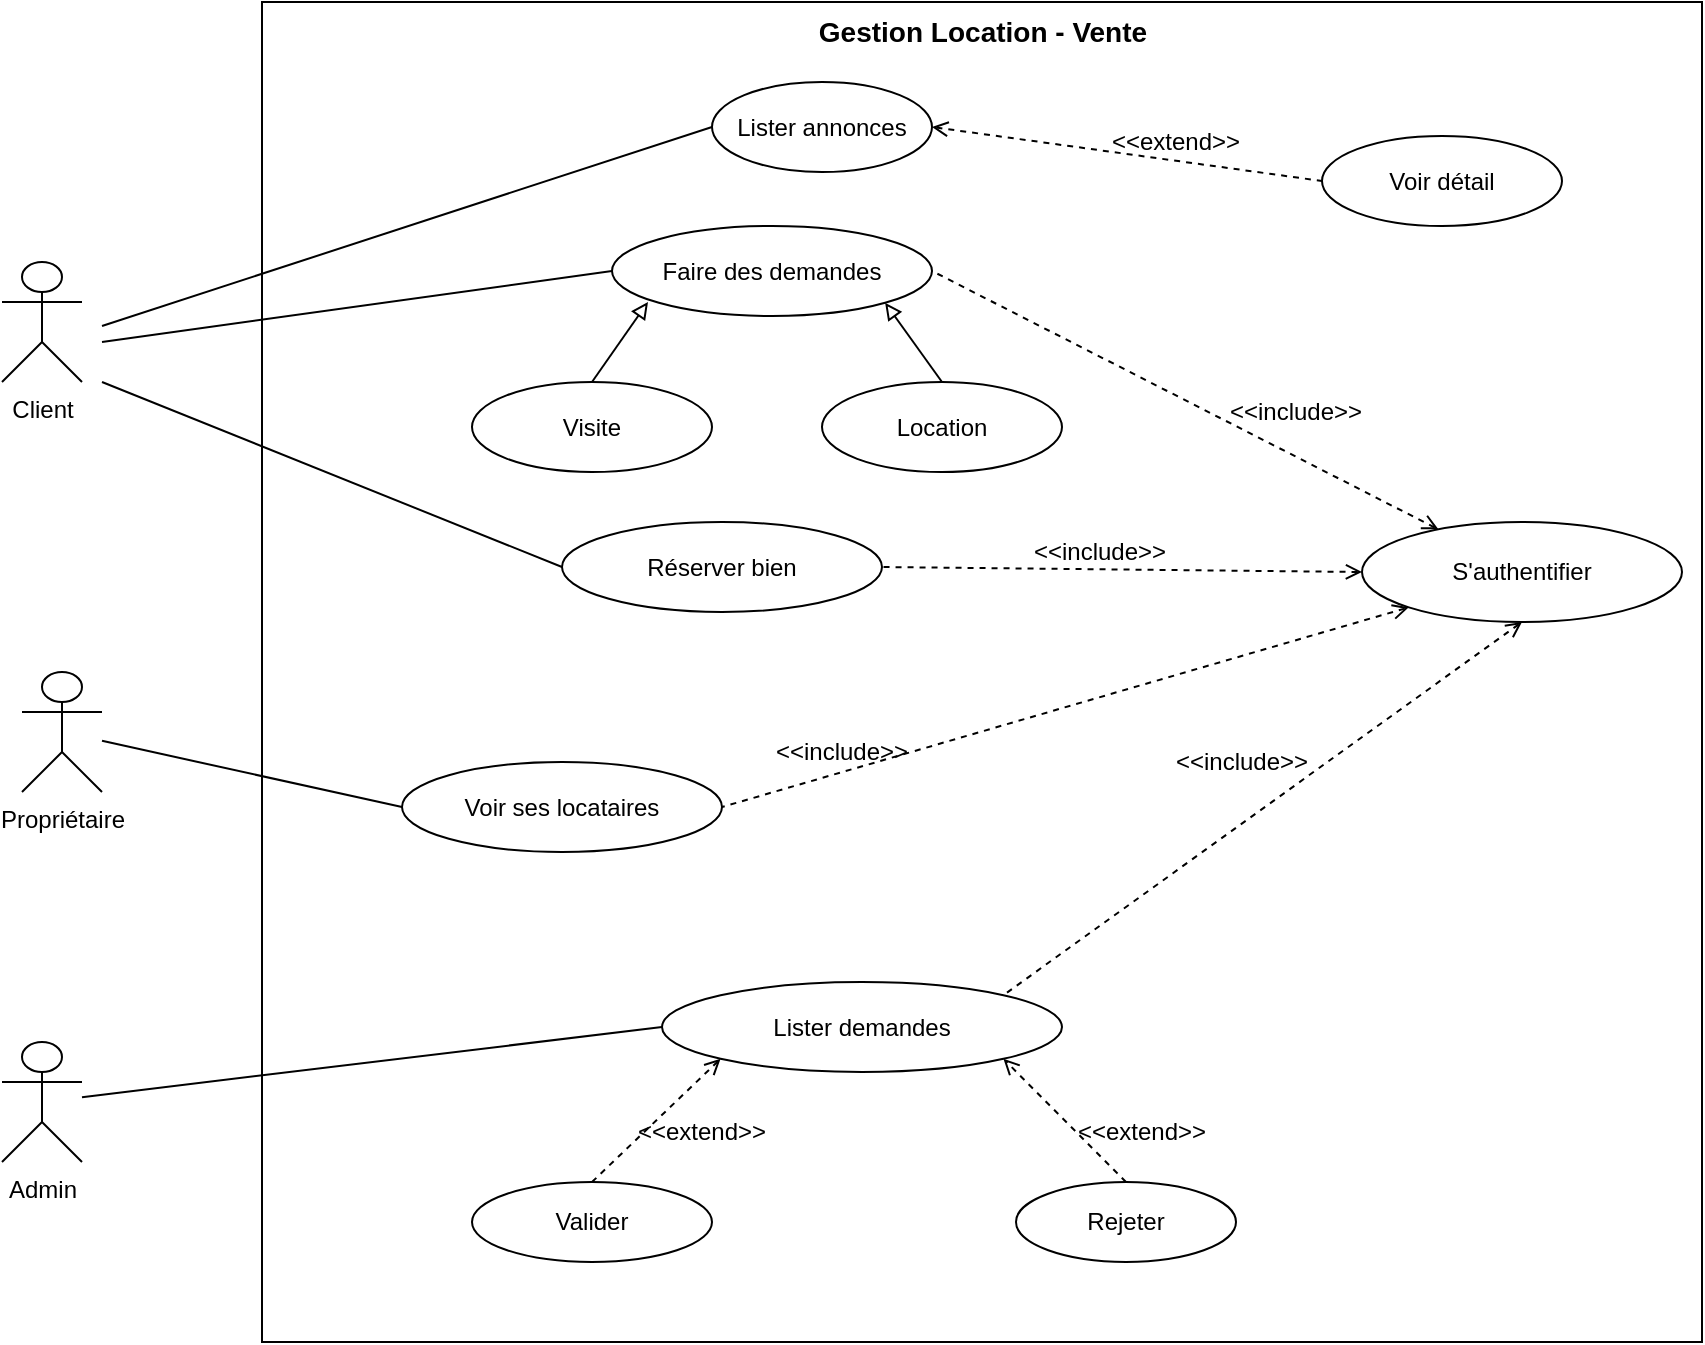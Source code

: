 <mxfile version="24.8.6">
  <diagram name="Page-1" id="78lshC_IssJUbFeah_vc">
    <mxGraphModel dx="1114" dy="560" grid="1" gridSize="10" guides="1" tooltips="1" connect="1" arrows="1" fold="1" page="1" pageScale="1" pageWidth="827" pageHeight="1169" math="0" shadow="0">
      <root>
        <mxCell id="0" />
        <mxCell id="1" parent="0" />
        <mxCell id="cy-SKHpkx-X2_2HsQYgQ-2" value="&lt;font style=&quot;vertical-align: inherit;&quot;&gt;&lt;font style=&quot;vertical-align: inherit;&quot;&gt;Client&lt;/font&gt;&lt;/font&gt;" style="shape=umlActor;verticalLabelPosition=bottom;verticalAlign=top;html=1;outlineConnect=0;" vertex="1" parent="1">
          <mxGeometry x="210" y="380" width="40" height="60" as="geometry" />
        </mxCell>
        <mxCell id="cy-SKHpkx-X2_2HsQYgQ-3" value="" style="rounded=0;whiteSpace=wrap;html=1;" vertex="1" parent="1">
          <mxGeometry x="340" y="250" width="720" height="670" as="geometry" />
        </mxCell>
        <mxCell id="cy-SKHpkx-X2_2HsQYgQ-4" value="&lt;font style=&quot;vertical-align: inherit; font-size: 14px;&quot;&gt;&lt;font style=&quot;vertical-align: inherit; font-size: 14px;&quot;&gt;&lt;font style=&quot;vertical-align: inherit;&quot;&gt;&lt;font style=&quot;vertical-align: inherit;&quot;&gt;&lt;font style=&quot;vertical-align: inherit;&quot;&gt;&lt;font style=&quot;vertical-align: inherit;&quot;&gt;Gestion Location - Vente&lt;/font&gt;&lt;/font&gt;&lt;/font&gt;&lt;/font&gt;&lt;/font&gt;&lt;/font&gt;" style="text;html=1;align=center;verticalAlign=middle;whiteSpace=wrap;rounded=0;fontStyle=1;fontSize=14;" vertex="1" parent="1">
          <mxGeometry x="610.63" y="250" width="178.75" height="30" as="geometry" />
        </mxCell>
        <mxCell id="cy-SKHpkx-X2_2HsQYgQ-5" value="Faire des demandes" style="ellipse;whiteSpace=wrap;html=1;" vertex="1" parent="1">
          <mxGeometry x="515" y="362" width="160" height="45" as="geometry" />
        </mxCell>
        <mxCell id="cy-SKHpkx-X2_2HsQYgQ-7" value="&lt;font style=&quot;vertical-align: inherit;&quot;&gt;&lt;font style=&quot;vertical-align: inherit;&quot;&gt;&lt;font style=&quot;vertical-align: inherit;&quot;&gt;&lt;font style=&quot;vertical-align: inherit;&quot;&gt;&lt;font style=&quot;vertical-align: inherit;&quot;&gt;&lt;font style=&quot;vertical-align: inherit;&quot;&gt;&lt;font style=&quot;vertical-align: inherit;&quot;&gt;&lt;font style=&quot;vertical-align: inherit;&quot;&gt;Voir détail&lt;/font&gt;&lt;/font&gt;&lt;/font&gt;&lt;/font&gt;&lt;/font&gt;&lt;/font&gt;&lt;/font&gt;&lt;/font&gt;" style="ellipse;whiteSpace=wrap;html=1;" vertex="1" parent="1">
          <mxGeometry x="870" y="317" width="120" height="45" as="geometry" />
        </mxCell>
        <mxCell id="cy-SKHpkx-X2_2HsQYgQ-8" value="&lt;font style=&quot;vertical-align: inherit;&quot;&gt;&lt;font style=&quot;vertical-align: inherit;&quot;&gt;&lt;font style=&quot;vertical-align: inherit;&quot;&gt;&lt;font style=&quot;vertical-align: inherit;&quot;&gt;&lt;font style=&quot;vertical-align: inherit;&quot;&gt;&lt;font style=&quot;vertical-align: inherit;&quot;&gt;&lt;font style=&quot;vertical-align: inherit;&quot;&gt;&lt;font style=&quot;vertical-align: inherit;&quot;&gt;Lister annonces&lt;/font&gt;&lt;/font&gt;&lt;/font&gt;&lt;/font&gt;&lt;/font&gt;&lt;/font&gt;&lt;/font&gt;&lt;/font&gt;" style="ellipse;whiteSpace=wrap;html=1;" vertex="1" parent="1">
          <mxGeometry x="565" y="290" width="110" height="45" as="geometry" />
        </mxCell>
        <mxCell id="cy-SKHpkx-X2_2HsQYgQ-9" value="&lt;font style=&quot;vertical-align: inherit;&quot;&gt;&lt;font style=&quot;vertical-align: inherit;&quot;&gt;&lt;font style=&quot;vertical-align: inherit;&quot;&gt;&lt;font style=&quot;vertical-align: inherit;&quot;&gt;&lt;font style=&quot;vertical-align: inherit;&quot;&gt;&lt;font style=&quot;vertical-align: inherit;&quot;&gt;&lt;font style=&quot;vertical-align: inherit;&quot;&gt;&lt;font style=&quot;vertical-align: inherit;&quot;&gt;S&#39;authentifier&lt;/font&gt;&lt;/font&gt;&lt;/font&gt;&lt;/font&gt;&lt;/font&gt;&lt;/font&gt;&lt;/font&gt;&lt;/font&gt;" style="ellipse;whiteSpace=wrap;html=1;" vertex="1" parent="1">
          <mxGeometry x="890" y="510" width="160" height="50" as="geometry" />
        </mxCell>
        <mxCell id="cy-SKHpkx-X2_2HsQYgQ-10" value="&lt;font style=&quot;vertical-align: inherit;&quot;&gt;&lt;font style=&quot;vertical-align: inherit;&quot;&gt;&lt;font style=&quot;vertical-align: inherit;&quot;&gt;&lt;font style=&quot;vertical-align: inherit;&quot;&gt;&lt;font style=&quot;vertical-align: inherit;&quot;&gt;&lt;font style=&quot;vertical-align: inherit;&quot;&gt;&lt;font style=&quot;vertical-align: inherit;&quot;&gt;&lt;font style=&quot;vertical-align: inherit;&quot;&gt;Lister demandes&lt;/font&gt;&lt;/font&gt;&lt;/font&gt;&lt;/font&gt;&lt;/font&gt;&lt;/font&gt;&lt;/font&gt;&lt;/font&gt;" style="ellipse;whiteSpace=wrap;html=1;" vertex="1" parent="1">
          <mxGeometry x="540" y="740" width="200" height="45" as="geometry" />
        </mxCell>
        <mxCell id="cy-SKHpkx-X2_2HsQYgQ-14" style="rounded=0;orthogonalLoop=1;jettySize=auto;html=1;exitX=0.5;exitY=0;exitDx=0;exitDy=0;endArrow=open;endFill=0;entryX=1;entryY=1;entryDx=0;entryDy=0;startArrow=none;startFill=0;dashed=1;" edge="1" parent="1" source="cy-SKHpkx-X2_2HsQYgQ-15" target="cy-SKHpkx-X2_2HsQYgQ-10">
          <mxGeometry relative="1" as="geometry">
            <mxPoint x="660" y="750" as="targetPoint" />
          </mxGeometry>
        </mxCell>
        <mxCell id="cy-SKHpkx-X2_2HsQYgQ-15" value="&lt;font style=&quot;vertical-align: inherit;&quot;&gt;&lt;font style=&quot;vertical-align: inherit;&quot;&gt;&lt;font style=&quot;vertical-align: inherit;&quot;&gt;&lt;font style=&quot;vertical-align: inherit;&quot;&gt;&lt;font style=&quot;vertical-align: inherit;&quot;&gt;&lt;font style=&quot;vertical-align: inherit;&quot;&gt;&lt;font style=&quot;vertical-align: inherit;&quot;&gt;&lt;font style=&quot;vertical-align: inherit;&quot;&gt;Rejeter&lt;/font&gt;&lt;/font&gt;&lt;/font&gt;&lt;/font&gt;&lt;/font&gt;&lt;/font&gt;&lt;/font&gt;&lt;/font&gt;" style="ellipse;whiteSpace=wrap;html=1;" vertex="1" parent="1">
          <mxGeometry x="717" y="840" width="110" height="40" as="geometry" />
        </mxCell>
        <mxCell id="cy-SKHpkx-X2_2HsQYgQ-16" style="rounded=0;orthogonalLoop=1;jettySize=auto;html=1;entryX=0;entryY=1;entryDx=0;entryDy=0;endArrow=open;endFill=0;exitX=0.5;exitY=0;exitDx=0;exitDy=0;dashed=1;startArrow=none;startFill=0;" edge="1" parent="1" source="cy-SKHpkx-X2_2HsQYgQ-17" target="cy-SKHpkx-X2_2HsQYgQ-10">
          <mxGeometry relative="1" as="geometry" />
        </mxCell>
        <mxCell id="cy-SKHpkx-X2_2HsQYgQ-17" value="&lt;font style=&quot;vertical-align: inherit;&quot;&gt;&lt;font style=&quot;vertical-align: inherit;&quot;&gt;&lt;font style=&quot;vertical-align: inherit;&quot;&gt;&lt;font style=&quot;vertical-align: inherit;&quot;&gt;&lt;font style=&quot;vertical-align: inherit;&quot;&gt;&lt;font style=&quot;vertical-align: inherit;&quot;&gt;&lt;font style=&quot;vertical-align: inherit;&quot;&gt;&lt;font style=&quot;vertical-align: inherit;&quot;&gt;Valider&lt;/font&gt;&lt;/font&gt;&lt;/font&gt;&lt;/font&gt;&lt;/font&gt;&lt;/font&gt;&lt;/font&gt;&lt;/font&gt;" style="ellipse;whiteSpace=wrap;html=1;" vertex="1" parent="1">
          <mxGeometry x="445" y="840" width="120" height="40" as="geometry" />
        </mxCell>
        <mxCell id="cy-SKHpkx-X2_2HsQYgQ-23" value="" style="endArrow=none;html=1;rounded=0;exitX=1;exitY=0.5;exitDx=0;exitDy=0;entryX=0;entryY=0.5;entryDx=0;entryDy=0;dashed=1;startArrow=open;startFill=0;" edge="1" parent="1" source="cy-SKHpkx-X2_2HsQYgQ-8" target="cy-SKHpkx-X2_2HsQYgQ-7">
          <mxGeometry width="50" height="50" relative="1" as="geometry">
            <mxPoint x="680" y="379" as="sourcePoint" />
            <mxPoint x="726" y="343" as="targetPoint" />
          </mxGeometry>
        </mxCell>
        <mxCell id="cy-SKHpkx-X2_2HsQYgQ-24" value="&amp;lt;&amp;lt;extend&amp;gt;&amp;gt;" style="text;html=1;align=center;verticalAlign=middle;whiteSpace=wrap;rounded=0;" vertex="1" parent="1">
          <mxGeometry x="767" y="305" width="60" height="30" as="geometry" />
        </mxCell>
        <mxCell id="cy-SKHpkx-X2_2HsQYgQ-26" value="" style="endArrow=none;html=1;rounded=0;dashed=1;startArrow=open;startFill=0;entryX=1;entryY=0.5;entryDx=0;entryDy=0;" edge="1" parent="1" source="cy-SKHpkx-X2_2HsQYgQ-9" target="cy-SKHpkx-X2_2HsQYgQ-5">
          <mxGeometry width="50" height="50" relative="1" as="geometry">
            <mxPoint x="510" y="440" as="sourcePoint" />
            <mxPoint x="650" y="409" as="targetPoint" />
          </mxGeometry>
        </mxCell>
        <mxCell id="cy-SKHpkx-X2_2HsQYgQ-28" value="&amp;lt;&amp;lt;include&lt;span style=&quot;background-color: initial;&quot;&gt;&amp;gt;&amp;gt;&lt;/span&gt;" style="text;html=1;align=center;verticalAlign=middle;whiteSpace=wrap;rounded=0;" vertex="1" parent="1">
          <mxGeometry x="827" y="440" width="60" height="30" as="geometry" />
        </mxCell>
        <mxCell id="cy-SKHpkx-X2_2HsQYgQ-29" value="" style="endArrow=none;html=1;rounded=0;dashed=1;startArrow=open;startFill=0;entryX=1;entryY=0.5;entryDx=0;entryDy=0;exitX=0;exitY=1;exitDx=0;exitDy=0;" edge="1" parent="1" source="cy-SKHpkx-X2_2HsQYgQ-9" target="cy-SKHpkx-X2_2HsQYgQ-45">
          <mxGeometry width="50" height="50" relative="1" as="geometry">
            <mxPoint x="866.931" y="529.998" as="sourcePoint" />
            <mxPoint x="675.001" y="669.09" as="targetPoint" />
          </mxGeometry>
        </mxCell>
        <mxCell id="cy-SKHpkx-X2_2HsQYgQ-30" value="&amp;lt;&amp;lt;include&lt;span style=&quot;background-color: initial;&quot;&gt;&amp;gt;&amp;gt;&lt;/span&gt;" style="text;html=1;align=center;verticalAlign=middle;whiteSpace=wrap;rounded=0;" vertex="1" parent="1">
          <mxGeometry x="600" y="610" width="60" height="30" as="geometry" />
        </mxCell>
        <mxCell id="cy-SKHpkx-X2_2HsQYgQ-39" value="&lt;font style=&quot;vertical-align: inherit;&quot;&gt;&lt;font style=&quot;vertical-align: inherit;&quot;&gt;Propriétaire&lt;/font&gt;&lt;/font&gt;" style="shape=umlActor;verticalLabelPosition=bottom;verticalAlign=top;html=1;outlineConnect=0;" vertex="1" parent="1">
          <mxGeometry x="220" y="585" width="40" height="60" as="geometry" />
        </mxCell>
        <mxCell id="cy-SKHpkx-X2_2HsQYgQ-40" value="&lt;font style=&quot;vertical-align: inherit;&quot;&gt;&lt;font style=&quot;vertical-align: inherit;&quot;&gt;Admin&lt;/font&gt;&lt;/font&gt;" style="shape=umlActor;verticalLabelPosition=bottom;verticalAlign=top;html=1;outlineConnect=0;" vertex="1" parent="1">
          <mxGeometry x="210" y="770" width="40" height="60" as="geometry" />
        </mxCell>
        <mxCell id="cy-SKHpkx-X2_2HsQYgQ-42" value="&lt;font style=&quot;vertical-align: inherit;&quot;&gt;&lt;font style=&quot;vertical-align: inherit;&quot;&gt;&lt;font style=&quot;vertical-align: inherit;&quot;&gt;&lt;font style=&quot;vertical-align: inherit;&quot;&gt;Visite&lt;/font&gt;&lt;/font&gt;&lt;/font&gt;&lt;/font&gt;" style="ellipse;whiteSpace=wrap;html=1;" vertex="1" parent="1">
          <mxGeometry x="445" y="440" width="120" height="45" as="geometry" />
        </mxCell>
        <mxCell id="cy-SKHpkx-X2_2HsQYgQ-43" value="&lt;font style=&quot;vertical-align: inherit;&quot;&gt;&lt;font style=&quot;vertical-align: inherit;&quot;&gt;&lt;font style=&quot;vertical-align: inherit;&quot;&gt;&lt;font style=&quot;vertical-align: inherit;&quot;&gt;Location&lt;/font&gt;&lt;/font&gt;&lt;/font&gt;&lt;/font&gt;" style="ellipse;whiteSpace=wrap;html=1;" vertex="1" parent="1">
          <mxGeometry x="620" y="440" width="120" height="45" as="geometry" />
        </mxCell>
        <mxCell id="cy-SKHpkx-X2_2HsQYgQ-44" value="Réserver bien" style="ellipse;whiteSpace=wrap;html=1;" vertex="1" parent="1">
          <mxGeometry x="490" y="510" width="160" height="45" as="geometry" />
        </mxCell>
        <mxCell id="cy-SKHpkx-X2_2HsQYgQ-45" value="Voir ses locataires" style="ellipse;whiteSpace=wrap;html=1;" vertex="1" parent="1">
          <mxGeometry x="410" y="630" width="160" height="45" as="geometry" />
        </mxCell>
        <mxCell id="cy-SKHpkx-X2_2HsQYgQ-46" value="" style="endArrow=none;html=1;rounded=0;dashed=1;startArrow=open;startFill=0;entryX=1;entryY=0;entryDx=0;entryDy=0;exitX=0.5;exitY=1;exitDx=0;exitDy=0;" edge="1" parent="1" source="cy-SKHpkx-X2_2HsQYgQ-9" target="cy-SKHpkx-X2_2HsQYgQ-10">
          <mxGeometry width="50" height="50" relative="1" as="geometry">
            <mxPoint x="913" y="603" as="sourcePoint" />
            <mxPoint x="722" y="742" as="targetPoint" />
          </mxGeometry>
        </mxCell>
        <mxCell id="cy-SKHpkx-X2_2HsQYgQ-48" value="" style="endArrow=none;html=1;rounded=0;entryX=0;entryY=0.5;entryDx=0;entryDy=0;" edge="1" parent="1" target="cy-SKHpkx-X2_2HsQYgQ-8">
          <mxGeometry width="50" height="50" relative="1" as="geometry">
            <mxPoint x="260" y="412" as="sourcePoint" />
            <mxPoint x="310" y="362" as="targetPoint" />
          </mxGeometry>
        </mxCell>
        <mxCell id="cy-SKHpkx-X2_2HsQYgQ-49" value="" style="endArrow=none;html=1;rounded=0;entryX=0;entryY=0.5;entryDx=0;entryDy=0;" edge="1" parent="1" target="cy-SKHpkx-X2_2HsQYgQ-5">
          <mxGeometry width="50" height="50" relative="1" as="geometry">
            <mxPoint x="260" y="420" as="sourcePoint" />
            <mxPoint x="565" y="347" as="targetPoint" />
          </mxGeometry>
        </mxCell>
        <mxCell id="cy-SKHpkx-X2_2HsQYgQ-50" value="" style="endArrow=none;html=1;rounded=0;entryX=0;entryY=0.5;entryDx=0;entryDy=0;" edge="1" parent="1" target="cy-SKHpkx-X2_2HsQYgQ-44">
          <mxGeometry width="50" height="50" relative="1" as="geometry">
            <mxPoint x="260" y="440" as="sourcePoint" />
            <mxPoint x="455" y="520" as="targetPoint" />
          </mxGeometry>
        </mxCell>
        <mxCell id="cy-SKHpkx-X2_2HsQYgQ-51" value="" style="endArrow=none;html=1;rounded=0;dashed=1;startArrow=open;startFill=0;entryX=1;entryY=0.5;entryDx=0;entryDy=0;exitX=0;exitY=0.5;exitDx=0;exitDy=0;" edge="1" parent="1" source="cy-SKHpkx-X2_2HsQYgQ-9" target="cy-SKHpkx-X2_2HsQYgQ-44">
          <mxGeometry width="50" height="50" relative="1" as="geometry">
            <mxPoint x="833" y="510" as="sourcePoint" />
            <mxPoint x="490" y="610" as="targetPoint" />
          </mxGeometry>
        </mxCell>
        <mxCell id="cy-SKHpkx-X2_2HsQYgQ-52" value="" style="endArrow=none;html=1;rounded=0;entryX=0;entryY=0.5;entryDx=0;entryDy=0;" edge="1" parent="1" source="cy-SKHpkx-X2_2HsQYgQ-39" target="cy-SKHpkx-X2_2HsQYgQ-45">
          <mxGeometry width="50" height="50" relative="1" as="geometry">
            <mxPoint x="250" y="510" as="sourcePoint" />
            <mxPoint x="480" y="603" as="targetPoint" />
          </mxGeometry>
        </mxCell>
        <mxCell id="cy-SKHpkx-X2_2HsQYgQ-53" value="" style="endArrow=none;html=1;rounded=0;entryX=0;entryY=0.5;entryDx=0;entryDy=0;" edge="1" parent="1" source="cy-SKHpkx-X2_2HsQYgQ-40" target="cy-SKHpkx-X2_2HsQYgQ-10">
          <mxGeometry width="50" height="50" relative="1" as="geometry">
            <mxPoint x="264" y="770" as="sourcePoint" />
            <mxPoint x="414" y="804" as="targetPoint" />
          </mxGeometry>
        </mxCell>
        <mxCell id="cy-SKHpkx-X2_2HsQYgQ-54" value="&amp;lt;&amp;lt;extend&amp;gt;&amp;gt;" style="text;html=1;align=center;verticalAlign=middle;whiteSpace=wrap;rounded=0;" vertex="1" parent="1">
          <mxGeometry x="530" y="800" width="60" height="30" as="geometry" />
        </mxCell>
        <mxCell id="cy-SKHpkx-X2_2HsQYgQ-55" value="&amp;lt;&amp;lt;extend&amp;gt;&amp;gt;" style="text;html=1;align=center;verticalAlign=middle;whiteSpace=wrap;rounded=0;" vertex="1" parent="1">
          <mxGeometry x="750" y="800" width="60" height="30" as="geometry" />
        </mxCell>
        <mxCell id="cy-SKHpkx-X2_2HsQYgQ-56" value="&amp;lt;&amp;lt;include&lt;span style=&quot;background-color: initial;&quot;&gt;&amp;gt;&amp;gt;&lt;/span&gt;" style="text;html=1;align=center;verticalAlign=middle;whiteSpace=wrap;rounded=0;" vertex="1" parent="1">
          <mxGeometry x="800" y="615" width="60" height="30" as="geometry" />
        </mxCell>
        <mxCell id="cy-SKHpkx-X2_2HsQYgQ-57" value="&amp;lt;&amp;lt;include&lt;span style=&quot;background-color: initial;&quot;&gt;&amp;gt;&amp;gt;&lt;/span&gt;" style="text;html=1;align=center;verticalAlign=middle;whiteSpace=wrap;rounded=0;" vertex="1" parent="1">
          <mxGeometry x="729.38" y="510" width="60" height="30" as="geometry" />
        </mxCell>
        <mxCell id="cy-SKHpkx-X2_2HsQYgQ-60" style="rounded=0;orthogonalLoop=1;jettySize=auto;html=1;entryX=0;entryY=1;entryDx=0;entryDy=0;endArrow=block;endFill=0;exitX=0.5;exitY=0;exitDx=0;exitDy=0;startArrow=none;startFill=0;" edge="1" parent="1" source="cy-SKHpkx-X2_2HsQYgQ-42">
          <mxGeometry relative="1" as="geometry">
            <mxPoint x="470" y="457" as="sourcePoint" />
            <mxPoint x="533" y="400" as="targetPoint" />
          </mxGeometry>
        </mxCell>
        <mxCell id="cy-SKHpkx-X2_2HsQYgQ-61" style="rounded=0;orthogonalLoop=1;jettySize=auto;html=1;entryX=1;entryY=1;entryDx=0;entryDy=0;endArrow=block;endFill=0;exitX=0.5;exitY=0;exitDx=0;exitDy=0;startArrow=none;startFill=0;" edge="1" parent="1" source="cy-SKHpkx-X2_2HsQYgQ-43" target="cy-SKHpkx-X2_2HsQYgQ-5">
          <mxGeometry relative="1" as="geometry">
            <mxPoint x="565" y="450" as="sourcePoint" />
            <mxPoint x="608" y="410" as="targetPoint" />
          </mxGeometry>
        </mxCell>
      </root>
    </mxGraphModel>
  </diagram>
</mxfile>
